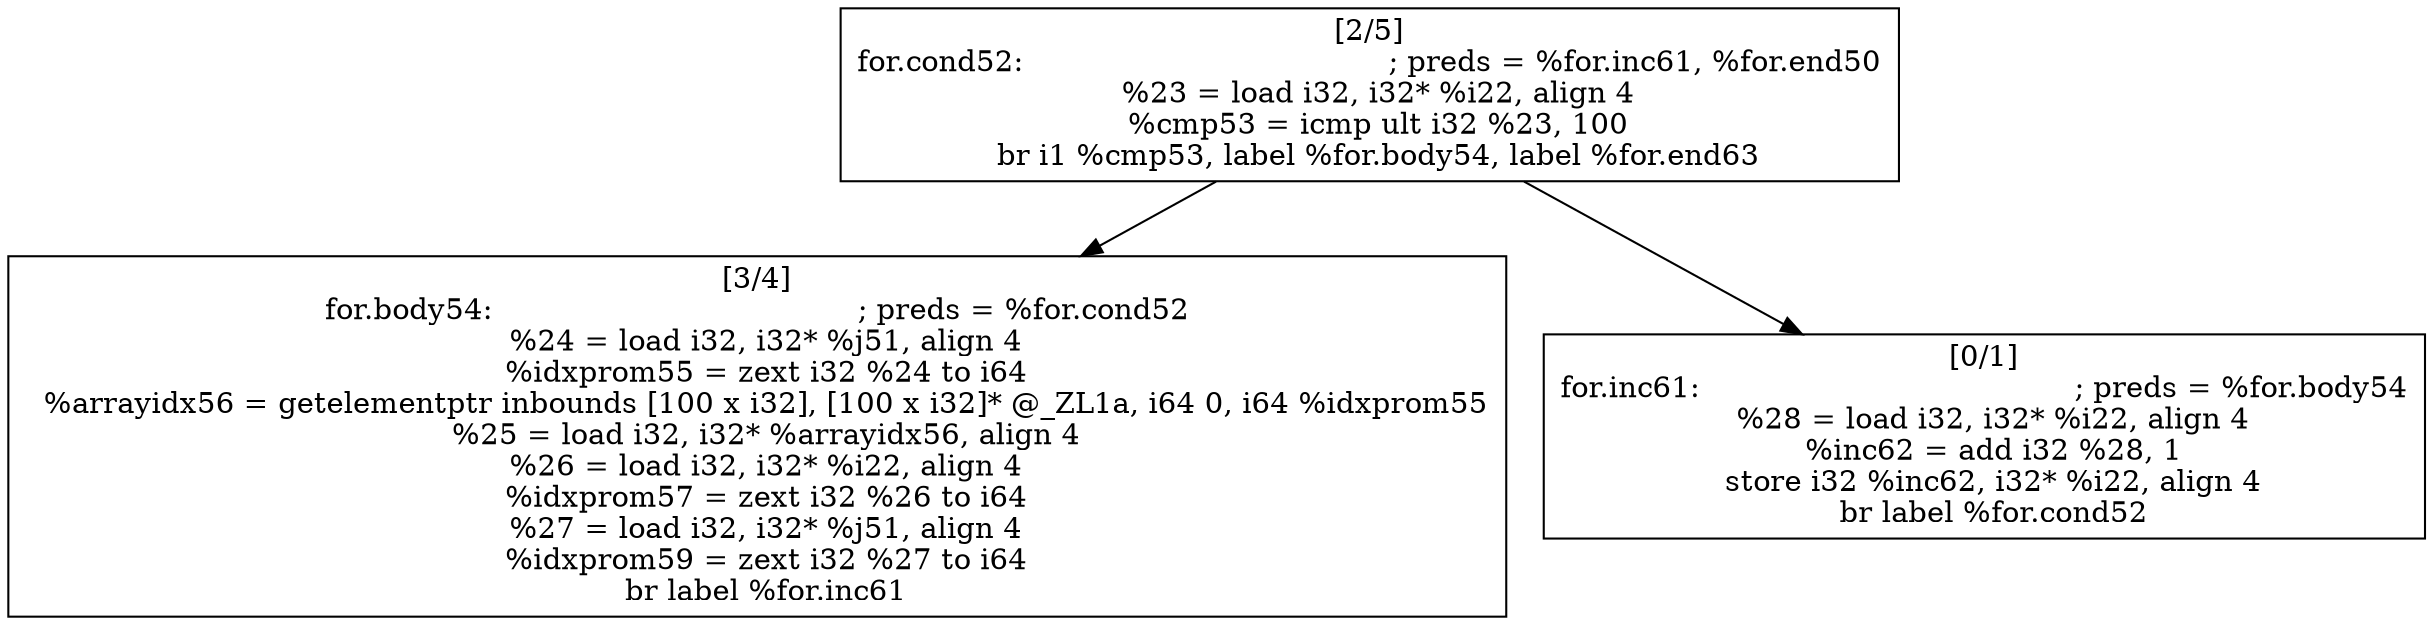 
digraph G {


node213 [label="[2/5]
for.cond52:                                       ; preds = %for.inc61, %for.end50
  %23 = load i32, i32* %i22, align 4
  %cmp53 = icmp ult i32 %23, 100
  br i1 %cmp53, label %for.body54, label %for.end63
",shape=rectangle ]
node211 [label="[3/4]
for.body54:                                       ; preds = %for.cond52
  %24 = load i32, i32* %j51, align 4
  %idxprom55 = zext i32 %24 to i64
  %arrayidx56 = getelementptr inbounds [100 x i32], [100 x i32]* @_ZL1a, i64 0, i64 %idxprom55
  %25 = load i32, i32* %arrayidx56, align 4
  %26 = load i32, i32* %i22, align 4
  %idxprom57 = zext i32 %26 to i64
  %27 = load i32, i32* %j51, align 4
  %idxprom59 = zext i32 %27 to i64
  br label %for.inc61
",shape=rectangle ]
node212 [label="[0/1]
for.inc61:                                        ; preds = %for.body54
  %28 = load i32, i32* %i22, align 4
  %inc62 = add i32 %28, 1
  store i32 %inc62, i32* %i22, align 4
  br label %for.cond52
",shape=rectangle ]

node213->node212 [ ]
node213->node211 [ ]


}
